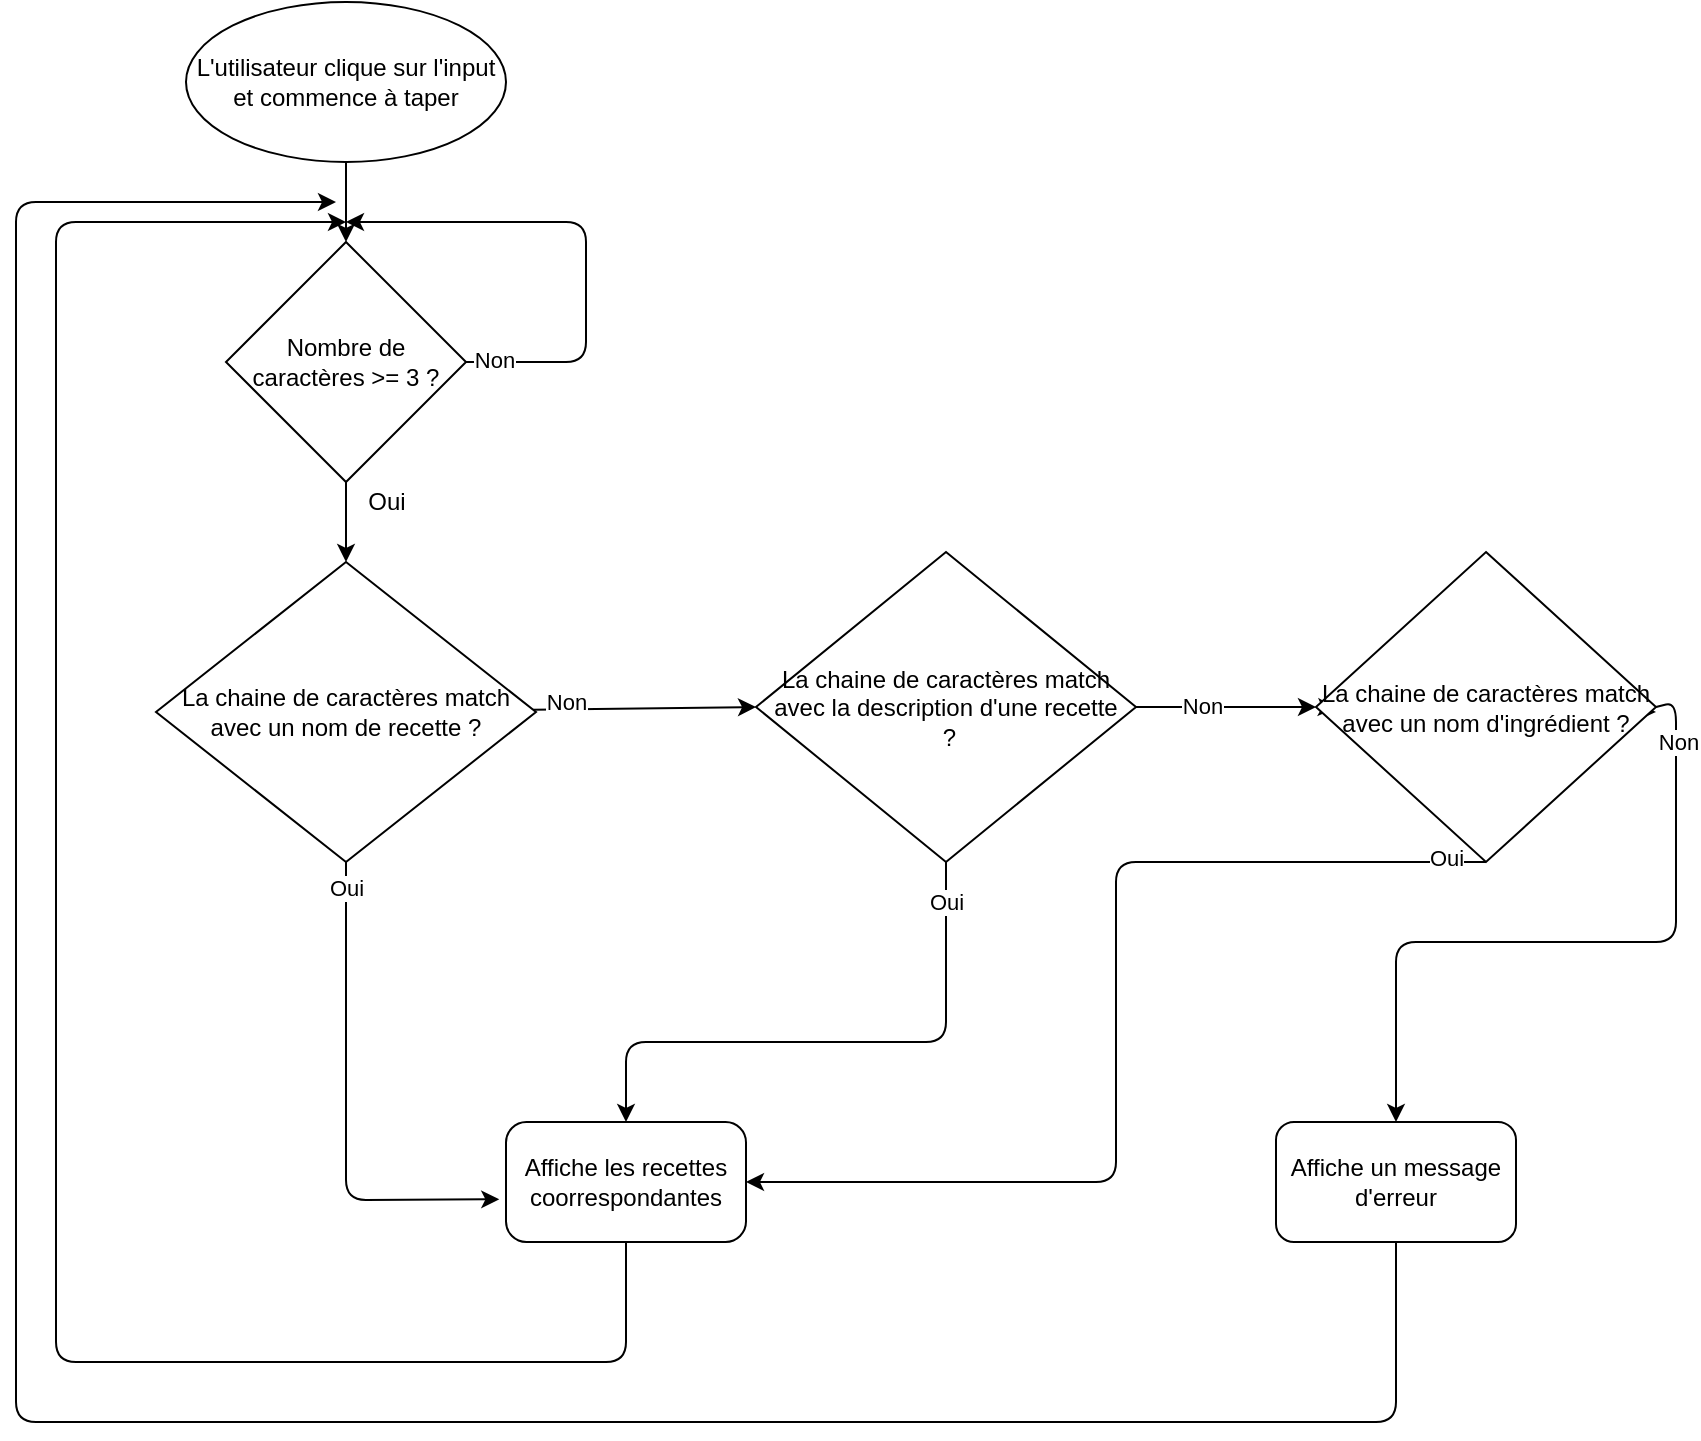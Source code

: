 <mxfile>
    <diagram id="G3b95pPehaJal_vwlHOC" name="Page-1">
        <mxGraphModel dx="1118" dy="549" grid="1" gridSize="10" guides="1" tooltips="1" connect="1" arrows="1" fold="1" page="1" pageScale="1" pageWidth="850" pageHeight="1100" math="0" shadow="0">
            <root>
                <mxCell id="0"/>
                <mxCell id="1" parent="0"/>
                <mxCell id="5" value="" style="edgeStyle=none;html=1;" parent="1" source="2" target="4" edge="1">
                    <mxGeometry relative="1" as="geometry"/>
                </mxCell>
                <mxCell id="2" value="L'utilisateur clique sur l'input et commence à taper" style="ellipse;whiteSpace=wrap;html=1;" parent="1" vertex="1">
                    <mxGeometry x="95" y="10" width="160" height="80" as="geometry"/>
                </mxCell>
                <mxCell id="6" style="edgeStyle=none;html=1;exitX=1;exitY=0.5;exitDx=0;exitDy=0;" parent="1" source="4" edge="1">
                    <mxGeometry relative="1" as="geometry">
                        <mxPoint x="175" y="120" as="targetPoint"/>
                        <Array as="points">
                            <mxPoint x="295" y="190"/>
                            <mxPoint x="295" y="120"/>
                        </Array>
                    </mxGeometry>
                </mxCell>
                <mxCell id="17" value="Non" style="edgeLabel;html=1;align=center;verticalAlign=middle;resizable=0;points=[];" parent="6" vertex="1" connectable="0">
                    <mxGeometry x="-0.888" y="1" relative="1" as="geometry">
                        <mxPoint as="offset"/>
                    </mxGeometry>
                </mxCell>
                <mxCell id="8" value="" style="edgeStyle=none;html=1;exitX=0.5;exitY=1;exitDx=0;exitDy=0;" parent="1" source="4" target="7" edge="1">
                    <mxGeometry relative="1" as="geometry">
                        <mxPoint x="175" y="260" as="sourcePoint"/>
                    </mxGeometry>
                </mxCell>
                <mxCell id="4" value="Nombre de caractères &amp;gt;= 3 ?" style="rhombus;whiteSpace=wrap;html=1;" parent="1" vertex="1">
                    <mxGeometry x="115" y="130" width="120" height="120" as="geometry"/>
                </mxCell>
                <mxCell id="10" value="" style="edgeStyle=none;html=1;entryX=-0.028;entryY=0.644;entryDx=0;entryDy=0;entryPerimeter=0;" parent="1" target="9" edge="1">
                    <mxGeometry relative="1" as="geometry">
                        <mxPoint x="175" y="440" as="sourcePoint"/>
                        <mxPoint x="175" y="650" as="targetPoint"/>
                        <Array as="points">
                            <mxPoint x="175" y="609"/>
                        </Array>
                    </mxGeometry>
                </mxCell>
                <mxCell id="16" value="Oui" style="edgeLabel;html=1;align=center;verticalAlign=middle;resizable=0;points=[];" parent="10" vertex="1" connectable="0">
                    <mxGeometry x="-0.897" relative="1" as="geometry">
                        <mxPoint as="offset"/>
                    </mxGeometry>
                </mxCell>
                <mxCell id="11" style="edgeStyle=none;html=1;entryX=0;entryY=0.5;entryDx=0;entryDy=0;" parent="1" source="7" target="14" edge="1">
                    <mxGeometry relative="1" as="geometry">
                        <mxPoint x="395" y="365" as="targetPoint"/>
                    </mxGeometry>
                </mxCell>
                <mxCell id="15" value="Non" style="edgeLabel;html=1;align=center;verticalAlign=middle;resizable=0;points=[];" parent="11" vertex="1" connectable="0">
                    <mxGeometry x="-0.717" y="4" relative="1" as="geometry">
                        <mxPoint as="offset"/>
                    </mxGeometry>
                </mxCell>
                <mxCell id="7" value="La chaine de caractères match avec un nom de recette ?" style="rhombus;whiteSpace=wrap;html=1;" parent="1" vertex="1">
                    <mxGeometry x="80" y="290" width="190" height="150" as="geometry"/>
                </mxCell>
                <mxCell id="34" value="" style="edgeStyle=none;html=1;exitX=0.5;exitY=1;exitDx=0;exitDy=0;" parent="1" source="9" edge="1">
                    <mxGeometry relative="1" as="geometry">
                        <mxPoint x="175" y="120" as="targetPoint"/>
                        <Array as="points">
                            <mxPoint x="315" y="690"/>
                            <mxPoint x="30" y="690"/>
                            <mxPoint x="30" y="120"/>
                        </Array>
                    </mxGeometry>
                </mxCell>
                <mxCell id="9" value="Affiche les recettes coorrespondantes" style="rounded=1;whiteSpace=wrap;html=1;arcSize=17;" parent="1" vertex="1">
                    <mxGeometry x="255" y="570" width="120" height="60" as="geometry"/>
                </mxCell>
                <mxCell id="19" style="edgeStyle=none;html=1;exitX=1;exitY=0.5;exitDx=0;exitDy=0;" parent="1" source="14" target="24" edge="1">
                    <mxGeometry relative="1" as="geometry">
                        <mxPoint x="680" y="365" as="targetPoint"/>
                    </mxGeometry>
                </mxCell>
                <mxCell id="21" style="edgeStyle=none;html=1;exitX=0.5;exitY=1;exitDx=0;exitDy=0;entryX=0.5;entryY=0;entryDx=0;entryDy=0;" parent="1" source="14" target="9" edge="1">
                    <mxGeometry relative="1" as="geometry">
                        <mxPoint x="245" y="530" as="targetPoint"/>
                        <Array as="points">
                            <mxPoint x="475" y="530"/>
                            <mxPoint x="315" y="530"/>
                        </Array>
                    </mxGeometry>
                </mxCell>
                <mxCell id="23" value="Oui" style="edgeLabel;html=1;align=center;verticalAlign=middle;resizable=0;points=[];" parent="21" vertex="1" connectable="0">
                    <mxGeometry x="-0.864" relative="1" as="geometry">
                        <mxPoint as="offset"/>
                    </mxGeometry>
                </mxCell>
                <mxCell id="14" value="&lt;span&gt;La chaine de caractères match avec la description d'une recette&lt;br&gt;&amp;nbsp;?&lt;/span&gt;" style="rhombus;whiteSpace=wrap;html=1;" parent="1" vertex="1">
                    <mxGeometry x="380" y="285" width="190" height="155" as="geometry"/>
                </mxCell>
                <mxCell id="18" value="Oui" style="text;html=1;align=center;verticalAlign=middle;resizable=0;points=[];autosize=1;strokeColor=none;fillColor=none;" parent="1" vertex="1">
                    <mxGeometry x="180" y="250" width="30" height="20" as="geometry"/>
                </mxCell>
                <mxCell id="20" value="Non" style="edgeLabel;html=1;align=center;verticalAlign=middle;resizable=0;points=[];" parent="1" vertex="1" connectable="0">
                    <mxGeometry x="515" y="365" as="geometry">
                        <mxPoint x="88" y="-3" as="offset"/>
                    </mxGeometry>
                </mxCell>
                <mxCell id="25" style="edgeStyle=none;html=1;" parent="1" source="24" edge="1">
                    <mxGeometry relative="1" as="geometry">
                        <mxPoint x="830" y="365" as="targetPoint"/>
                    </mxGeometry>
                </mxCell>
                <mxCell id="26" style="edgeStyle=none;html=1;exitX=0;exitY=0.5;exitDx=0;exitDy=0;" parent="1" source="24" edge="1">
                    <mxGeometry relative="1" as="geometry">
                        <mxPoint x="670" y="363" as="targetPoint"/>
                    </mxGeometry>
                </mxCell>
                <mxCell id="27" style="edgeStyle=none;html=1;exitX=0.5;exitY=1;exitDx=0;exitDy=0;entryX=1;entryY=0.5;entryDx=0;entryDy=0;" parent="1" source="24" target="9" edge="1">
                    <mxGeometry relative="1" as="geometry">
                        <Array as="points">
                            <mxPoint x="560" y="440"/>
                            <mxPoint x="560" y="600"/>
                        </Array>
                    </mxGeometry>
                </mxCell>
                <mxCell id="28" value="Oui" style="edgeLabel;html=1;align=center;verticalAlign=middle;resizable=0;points=[];" parent="27" vertex="1" connectable="0">
                    <mxGeometry x="-0.924" y="-2" relative="1" as="geometry">
                        <mxPoint as="offset"/>
                    </mxGeometry>
                </mxCell>
                <mxCell id="29" style="edgeStyle=none;html=1;exitX=1;exitY=0.5;exitDx=0;exitDy=0;" parent="1" source="24" target="30" edge="1">
                    <mxGeometry relative="1" as="geometry">
                        <mxPoint x="720" y="560" as="targetPoint"/>
                        <Array as="points">
                            <mxPoint x="840" y="360"/>
                            <mxPoint x="840" y="480"/>
                            <mxPoint x="700" y="480"/>
                        </Array>
                    </mxGeometry>
                </mxCell>
                <mxCell id="32" value="Non" style="edgeLabel;html=1;align=center;verticalAlign=middle;resizable=0;points=[];" parent="29" vertex="1" connectable="0">
                    <mxGeometry x="-0.832" y="1" relative="1" as="geometry">
                        <mxPoint as="offset"/>
                    </mxGeometry>
                </mxCell>
                <mxCell id="24" value="&lt;span&gt;La chaine de caractères match avec un nom d'ingrédient ?&lt;/span&gt;" style="rhombus;whiteSpace=wrap;html=1;" parent="1" vertex="1">
                    <mxGeometry x="660" y="285" width="170" height="155" as="geometry"/>
                </mxCell>
                <mxCell id="37" value="" style="edgeStyle=none;html=1;" parent="1" source="30" edge="1">
                    <mxGeometry relative="1" as="geometry">
                        <mxPoint x="170" y="110" as="targetPoint"/>
                        <Array as="points">
                            <mxPoint x="700" y="720"/>
                            <mxPoint x="10" y="720"/>
                            <mxPoint x="10" y="110"/>
                        </Array>
                    </mxGeometry>
                </mxCell>
                <mxCell id="30" value="Affiche un message d'erreur" style="rounded=1;whiteSpace=wrap;html=1;" parent="1" vertex="1">
                    <mxGeometry x="640" y="570" width="120" height="60" as="geometry"/>
                </mxCell>
            </root>
        </mxGraphModel>
    </diagram>
</mxfile>